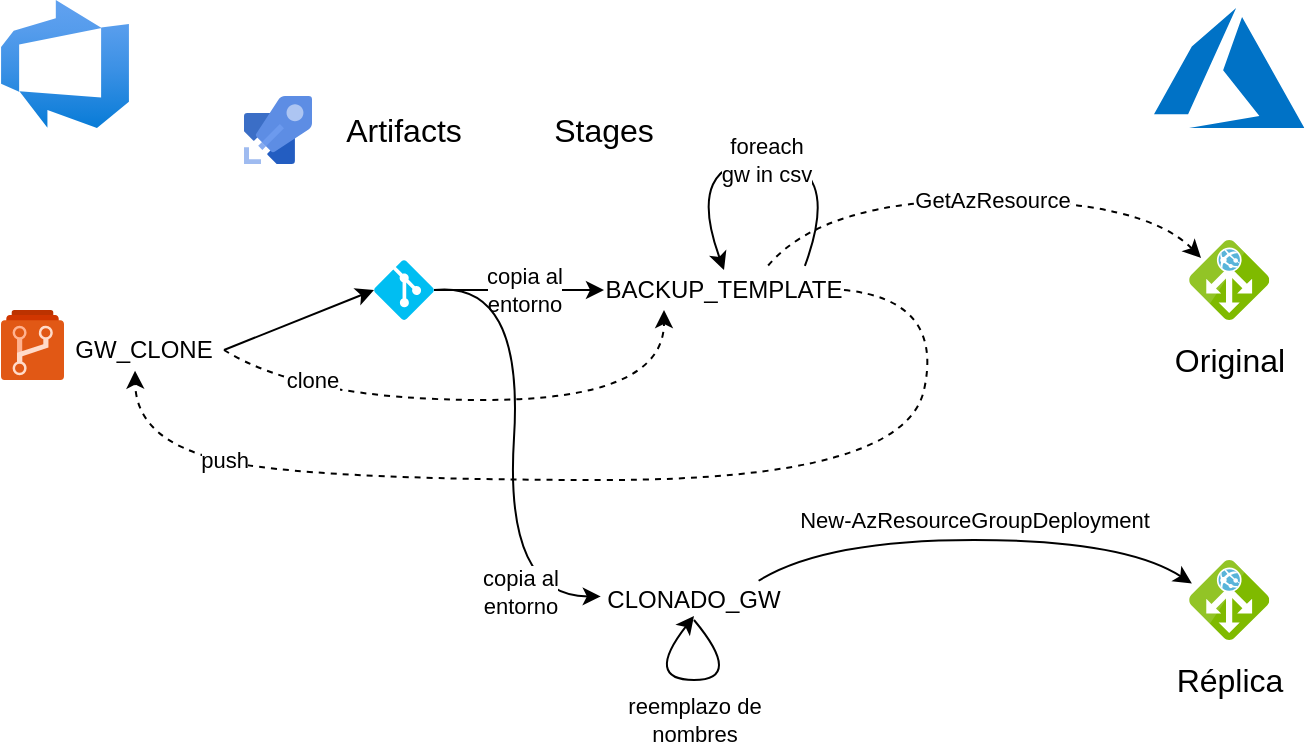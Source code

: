 <mxfile>
    <diagram id="4hMaYEXNN1COiRsCeM55" name="Page-1">
        <mxGraphModel dx="1852" dy="403" grid="1" gridSize="10" guides="1" tooltips="1" connect="1" arrows="1" fold="1" page="1" pageScale="1" pageWidth="827" pageHeight="1169" math="0" shadow="0">
            <root>
                <mxCell id="0"/>
                <mxCell id="1" parent="0"/>
                <mxCell id="3" value="Artifacts" style="text;html=1;strokeColor=none;fillColor=none;align=center;verticalAlign=middle;whiteSpace=wrap;rounded=0;fontSize=16;" parent="1" vertex="1">
                    <mxGeometry x="150" y="90" width="60" height="30" as="geometry"/>
                </mxCell>
                <mxCell id="4" value="Stages" style="text;html=1;strokeColor=none;fillColor=none;align=center;verticalAlign=middle;whiteSpace=wrap;rounded=0;fontSize=16;" parent="1" vertex="1">
                    <mxGeometry x="250" y="90" width="60" height="30" as="geometry"/>
                </mxCell>
                <mxCell id="7" value="GW_CLONE" style="text;html=1;strokeColor=none;fillColor=none;align=center;verticalAlign=middle;whiteSpace=wrap;rounded=0;" parent="1" vertex="1">
                    <mxGeometry x="10" y="205" width="80" height="20" as="geometry"/>
                </mxCell>
                <mxCell id="8" value="" style="endArrow=classic;html=1;exitX=1;exitY=0.5;exitDx=0;exitDy=0;entryX=0;entryY=0.5;entryDx=0;entryDy=0;entryPerimeter=0;" parent="1" source="7" target="2" edge="1">
                    <mxGeometry width="50" height="50" relative="1" as="geometry">
                        <mxPoint x="120" y="220" as="sourcePoint"/>
                        <mxPoint x="130" y="210" as="targetPoint"/>
                    </mxGeometry>
                </mxCell>
                <mxCell id="10" value="BACKUP_TEMPLATE" style="text;html=1;strokeColor=none;fillColor=none;align=center;verticalAlign=middle;whiteSpace=wrap;rounded=0;" parent="1" vertex="1">
                    <mxGeometry x="280" y="175" width="120" height="20" as="geometry"/>
                </mxCell>
                <mxCell id="11" value="copia al&lt;br&gt;entorno" style="endArrow=classic;html=1;exitX=1;exitY=0.5;exitDx=0;exitDy=0;exitPerimeter=0;" parent="1" source="2" target="10" edge="1">
                    <mxGeometry x="0.059" width="50" height="50" relative="1" as="geometry">
                        <mxPoint x="220" y="210" as="sourcePoint"/>
                        <mxPoint x="270" y="200" as="targetPoint"/>
                        <mxPoint as="offset"/>
                    </mxGeometry>
                </mxCell>
                <mxCell id="13" value="clone" style="curved=1;endArrow=classic;html=1;entryX=0.25;entryY=1;entryDx=0;entryDy=0;exitX=1;exitY=0.5;exitDx=0;exitDy=0;dashed=1;" parent="1" source="7" target="10" edge="1">
                    <mxGeometry x="-0.622" y="10" width="50" height="50" relative="1" as="geometry">
                        <mxPoint x="200" y="290" as="sourcePoint"/>
                        <mxPoint x="250" y="240" as="targetPoint"/>
                        <Array as="points">
                            <mxPoint x="130" y="240"/>
                            <mxPoint x="310" y="240"/>
                        </Array>
                        <mxPoint as="offset"/>
                    </mxGeometry>
                </mxCell>
                <mxCell id="14" value="push" style="curved=1;endArrow=classic;html=1;entryX=0.444;entryY=1.017;entryDx=0;entryDy=0;exitX=1;exitY=0.5;exitDx=0;exitDy=0;entryPerimeter=0;dashed=1;" parent="1" source="10" target="7" edge="1">
                    <mxGeometry x="0.717" width="50" height="50" relative="1" as="geometry">
                        <mxPoint x="100" y="225" as="sourcePoint"/>
                        <mxPoint x="350" y="205" as="targetPoint"/>
                        <Array as="points">
                            <mxPoint x="450" y="190"/>
                            <mxPoint x="430" y="280"/>
                            <mxPoint x="130" y="280"/>
                            <mxPoint x="46" y="260"/>
                        </Array>
                        <mxPoint as="offset"/>
                    </mxGeometry>
                </mxCell>
                <mxCell id="17" value="" style="sketch=0;aspect=fixed;html=1;points=[];align=center;image;fontSize=12;image=img/lib/mscae/Application_Gateway.svg;" parent="1" vertex="1">
                    <mxGeometry x="572.59" y="160" width="40" height="40" as="geometry"/>
                </mxCell>
                <mxCell id="18" value="" style="aspect=fixed;html=1;points=[];align=center;image;fontSize=12;image=img/lib/azure2/devops/Azure_DevOps.svg;" parent="1" vertex="1">
                    <mxGeometry x="-21.5" y="40" width="64" height="64" as="geometry"/>
                </mxCell>
                <mxCell id="19" value="" style="shape=image;verticalLabelPosition=bottom;labelBackgroundColor=#ffffff;verticalAlign=top;aspect=fixed;imageAspect=0;image=data:image/svg+xml,PHN2ZyB4bWxucz0iaHR0cDovL3d3dy53My5vcmcvMjAwMC9zdmciIGhlaWdodD0iMTk5NSIgdmlld0JveD0iMCAwIDU5LjI0MiA0Ny4yNzEiIHdpZHRoPSIyNTAwIj48cGF0aCBkPSJtMzIuMzY4IDAtMTcuNDY4IDE1LjE0NS0xNC45IDI2Ljc1aDEzLjQzN3ptMi4zMjMgMy41NDMtNy40NTQgMjEuMDA4IDE0LjI5MSAxNy45NTYtMjcuNzI4IDQuNzY0aDQ1LjQ0MnoiIGZpbGw9IiMwMDcyYzYiLz48L3N2Zz4=;" parent="1" vertex="1">
                    <mxGeometry x="555" y="44" width="75.18" height="60" as="geometry"/>
                </mxCell>
                <mxCell id="20" value="" style="sketch=0;aspect=fixed;html=1;points=[];align=center;image;fontSize=12;image=img/lib/mscae/Azure_Repos.svg;" parent="1" vertex="1">
                    <mxGeometry x="-21.5" y="195" width="31.5" height="35" as="geometry"/>
                </mxCell>
                <mxCell id="21" value="" style="sketch=0;aspect=fixed;html=1;points=[];align=center;image;fontSize=12;image=img/lib/mscae/Azure_Pipelines.svg;" parent="1" vertex="1">
                    <mxGeometry x="100" y="88" width="34" height="34" as="geometry"/>
                </mxCell>
                <mxCell id="23" value="GetAzResource" style="curved=1;endArrow=classic;html=1;entryX=0.148;entryY=0.224;entryDx=0;entryDy=0;entryPerimeter=0;dashed=1;exitX=0.684;exitY=-0.113;exitDx=0;exitDy=0;exitPerimeter=0;" parent="1" target="17" edge="1" source="10">
                    <mxGeometry x="0.042" width="50" height="50" relative="1" as="geometry">
                        <mxPoint x="370" y="171" as="sourcePoint"/>
                        <mxPoint x="539" y="49" as="targetPoint"/>
                        <Array as="points">
                            <mxPoint x="390" y="140"/>
                            <mxPoint x="550" y="140"/>
                        </Array>
                        <mxPoint as="offset"/>
                    </mxGeometry>
                </mxCell>
                <mxCell id="25" value="Original" style="text;html=1;strokeColor=none;fillColor=none;align=center;verticalAlign=middle;whiteSpace=wrap;rounded=0;fontSize=16;" parent="1" vertex="1">
                    <mxGeometry x="562.59" y="205" width="60" height="30" as="geometry"/>
                </mxCell>
                <mxCell id="27" value="CLONADO_GW" style="text;html=1;strokeColor=none;fillColor=none;align=center;verticalAlign=middle;whiteSpace=wrap;rounded=0;" parent="1" vertex="1">
                    <mxGeometry x="280" y="330" width="90" height="20" as="geometry"/>
                </mxCell>
                <mxCell id="28" value="copia al&lt;br&gt;entorno" style="curved=1;endArrow=classic;html=1;entryX=-0.018;entryY=0.411;entryDx=0;entryDy=0;exitX=1;exitY=0.5;exitDx=0;exitDy=0;exitPerimeter=0;entryPerimeter=0;" parent="1" source="2" target="27" edge="1">
                    <mxGeometry x="0.594" y="8" width="50" height="50" relative="1" as="geometry">
                        <mxPoint x="100" y="225" as="sourcePoint"/>
                        <mxPoint x="350" y="205" as="targetPoint"/>
                        <Array as="points">
                            <mxPoint x="240" y="180"/>
                            <mxPoint x="230" y="338"/>
                        </Array>
                        <mxPoint as="offset"/>
                    </mxGeometry>
                </mxCell>
                <mxCell id="2" value="" style="verticalLabelPosition=bottom;html=1;verticalAlign=top;align=center;strokeColor=none;fillColor=#00BEF2;shape=mxgraph.azure.git_repository;" parent="1" vertex="1">
                    <mxGeometry x="165" y="170" width="30" height="30" as="geometry"/>
                </mxCell>
                <mxCell id="29" value="reemplazo de &lt;br&gt;nombres" style="curved=1;endArrow=classic;html=1;exitX=0.5;exitY=1;exitDx=0;exitDy=0;" parent="1" source="27" edge="1">
                    <mxGeometry x="-0.012" y="20" width="50" height="50" relative="1" as="geometry">
                        <mxPoint x="205" y="195" as="sourcePoint"/>
                        <mxPoint x="325" y="348" as="targetPoint"/>
                        <Array as="points">
                            <mxPoint x="350" y="380"/>
                            <mxPoint x="300" y="380"/>
                        </Array>
                        <mxPoint as="offset"/>
                    </mxGeometry>
                </mxCell>
                <mxCell id="30" value="" style="sketch=0;aspect=fixed;html=1;points=[];align=center;image;fontSize=12;image=img/lib/mscae/Application_Gateway.svg;" parent="1" vertex="1">
                    <mxGeometry x="572.59" y="320" width="40" height="40" as="geometry"/>
                </mxCell>
                <mxCell id="31" value="Réplica" style="text;html=1;strokeColor=none;fillColor=none;align=center;verticalAlign=middle;whiteSpace=wrap;rounded=0;fontSize=16;" parent="1" vertex="1">
                    <mxGeometry x="562.59" y="365" width="60" height="30" as="geometry"/>
                </mxCell>
                <mxCell id="33" value="&lt;span style=&quot;font-size: 11px&quot;&gt;New-AzResourceGroupDeployment&lt;/span&gt;" style="curved=1;endArrow=classic;html=1;exitX=0.859;exitY=0.019;exitDx=0;exitDy=0;entryX=0.034;entryY=0.293;entryDx=0;entryDy=0;entryPerimeter=0;exitPerimeter=0;" parent="1" source="27" target="30" edge="1">
                    <mxGeometry x="-0.009" y="10" width="50" height="50" relative="1" as="geometry">
                        <mxPoint x="414" y="320" as="sourcePoint"/>
                        <mxPoint x="500" y="318" as="targetPoint"/>
                        <Array as="points">
                            <mxPoint x="390" y="310"/>
                            <mxPoint x="540" y="310"/>
                        </Array>
                        <mxPoint as="offset"/>
                    </mxGeometry>
                </mxCell>
                <mxCell id="34" value="foreach&lt;br&gt;gw in csv" style="curved=1;endArrow=classic;html=1;entryX=0.5;entryY=0;entryDx=0;entryDy=0;exitX=0.837;exitY=-0.101;exitDx=0;exitDy=0;exitPerimeter=0;" edge="1" parent="1" source="10" target="10">
                    <mxGeometry x="-0.024" width="50" height="50" relative="1" as="geometry">
                        <mxPoint x="380" y="170" as="sourcePoint"/>
                        <mxPoint x="335" y="348" as="targetPoint"/>
                        <Array as="points">
                            <mxPoint x="400" y="120"/>
                            <mxPoint x="320" y="120"/>
                        </Array>
                        <mxPoint as="offset"/>
                    </mxGeometry>
                </mxCell>
            </root>
        </mxGraphModel>
    </diagram>
</mxfile>